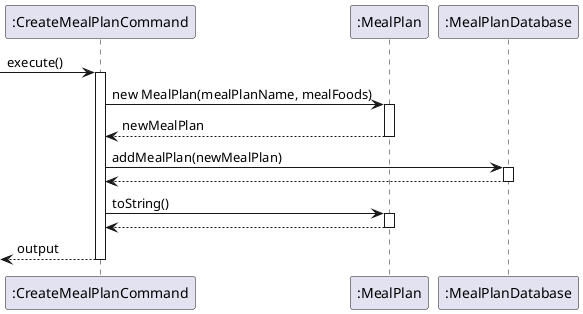 @startuml
'https://plantuml.com/sequence-diagram

-> ":CreateMealPlanCommand": execute()
activate ":CreateMealPlanCommand"
":CreateMealPlanCommand" -> ":MealPlan" : new MealPlan(mealPlanName, mealFoods)
activate ":MealPlan"
return newMealPlan

":CreateMealPlanCommand" -> ":MealPlanDatabase" : addMealPlan(newMealPlan)
activate ":MealPlanDatabase"
return

":CreateMealPlanCommand" -> ":MealPlan" : toString()
activate ":MealPlan"
return



return output

@enduml
